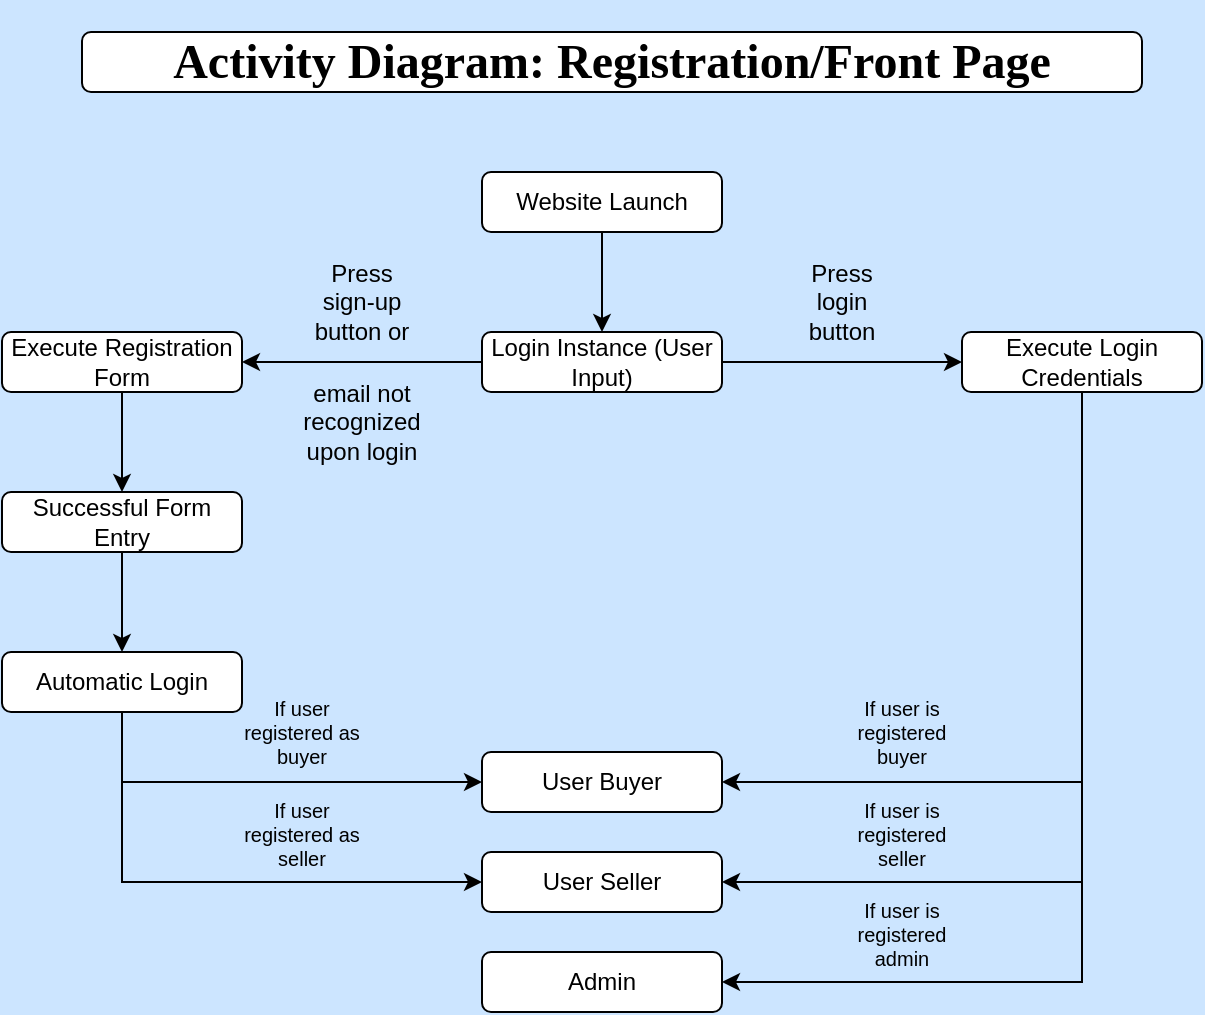 <mxfile version="23.1.5" type="google">
  <diagram name="Page-1" id="G4O3pw8mz-HCcEDm6bKv">
    <mxGraphModel grid="1" page="1" gridSize="10" guides="1" tooltips="1" connect="1" arrows="1" fold="1" pageScale="1" pageWidth="850" pageHeight="1100" background="#CCE5FF" math="0" shadow="0">
      <root>
        <mxCell id="0" />
        <mxCell id="1" parent="0" />
        <mxCell id="jNIEVBM6Wmnlz1BXS3UX-2" value="&lt;h1&gt;Activity Diagram: Registration/Front Page&lt;/h1&gt;" style="rounded=1;whiteSpace=wrap;html=1;fontFamily=Times New Roman;" vertex="1" parent="1">
          <mxGeometry x="160" y="50" width="530" height="30" as="geometry" />
        </mxCell>
        <mxCell id="DaN8K4PUjE4WRRywFpbn-1" style="edgeStyle=orthogonalEdgeStyle;rounded=0;orthogonalLoop=1;jettySize=auto;html=1;exitX=0.5;exitY=1;exitDx=0;exitDy=0;entryX=0.5;entryY=0;entryDx=0;entryDy=0;" edge="1" parent="1" source="jNIEVBM6Wmnlz1BXS3UX-3" target="jNIEVBM6Wmnlz1BXS3UX-4">
          <mxGeometry relative="1" as="geometry" />
        </mxCell>
        <mxCell id="jNIEVBM6Wmnlz1BXS3UX-3" value="Website Launch" style="rounded=1;whiteSpace=wrap;html=1;" vertex="1" parent="1">
          <mxGeometry x="360" y="120" width="120" height="30" as="geometry" />
        </mxCell>
        <mxCell id="DaN8K4PUjE4WRRywFpbn-2" style="edgeStyle=orthogonalEdgeStyle;rounded=0;orthogonalLoop=1;jettySize=auto;html=1;exitX=1;exitY=0.5;exitDx=0;exitDy=0;entryX=0;entryY=0.5;entryDx=0;entryDy=0;" edge="1" parent="1" source="jNIEVBM6Wmnlz1BXS3UX-4" target="jNIEVBM6Wmnlz1BXS3UX-7">
          <mxGeometry relative="1" as="geometry" />
        </mxCell>
        <mxCell id="DaN8K4PUjE4WRRywFpbn-3" style="edgeStyle=orthogonalEdgeStyle;rounded=0;orthogonalLoop=1;jettySize=auto;html=1;exitX=0;exitY=0.5;exitDx=0;exitDy=0;entryX=1;entryY=0.5;entryDx=0;entryDy=0;" edge="1" parent="1" source="jNIEVBM6Wmnlz1BXS3UX-4" target="jNIEVBM6Wmnlz1BXS3UX-6">
          <mxGeometry relative="1" as="geometry" />
        </mxCell>
        <mxCell id="jNIEVBM6Wmnlz1BXS3UX-4" value="Login Instance (User Input)" style="rounded=1;whiteSpace=wrap;html=1;" vertex="1" parent="1">
          <mxGeometry x="360" y="200" width="120" height="30" as="geometry" />
        </mxCell>
        <mxCell id="DaN8K4PUjE4WRRywFpbn-4" style="edgeStyle=orthogonalEdgeStyle;rounded=0;orthogonalLoop=1;jettySize=auto;html=1;exitX=0.5;exitY=1;exitDx=0;exitDy=0;entryX=0.5;entryY=0;entryDx=0;entryDy=0;" edge="1" parent="1" source="jNIEVBM6Wmnlz1BXS3UX-6" target="HwOnpyn5BcN7FP6Mbuu5-13">
          <mxGeometry relative="1" as="geometry" />
        </mxCell>
        <mxCell id="jNIEVBM6Wmnlz1BXS3UX-6" value="Execute Registration Form" style="rounded=1;whiteSpace=wrap;html=1;" vertex="1" parent="1">
          <mxGeometry x="120" y="200" width="120" height="30" as="geometry" />
        </mxCell>
        <mxCell id="DaN8K4PUjE4WRRywFpbn-8" style="edgeStyle=orthogonalEdgeStyle;rounded=0;orthogonalLoop=1;jettySize=auto;html=1;exitX=0.5;exitY=1;exitDx=0;exitDy=0;entryX=1;entryY=0.5;entryDx=0;entryDy=0;" edge="1" parent="1" source="jNIEVBM6Wmnlz1BXS3UX-7" target="HwOnpyn5BcN7FP6Mbuu5-17">
          <mxGeometry relative="1" as="geometry" />
        </mxCell>
        <mxCell id="DaN8K4PUjE4WRRywFpbn-9" style="edgeStyle=orthogonalEdgeStyle;rounded=0;orthogonalLoop=1;jettySize=auto;html=1;exitX=0.5;exitY=1;exitDx=0;exitDy=0;entryX=1;entryY=0.5;entryDx=0;entryDy=0;" edge="1" parent="1" source="jNIEVBM6Wmnlz1BXS3UX-7" target="HwOnpyn5BcN7FP6Mbuu5-18">
          <mxGeometry relative="1" as="geometry" />
        </mxCell>
        <mxCell id="DaN8K4PUjE4WRRywFpbn-10" style="edgeStyle=orthogonalEdgeStyle;rounded=0;orthogonalLoop=1;jettySize=auto;html=1;exitX=0.5;exitY=1;exitDx=0;exitDy=0;entryX=1;entryY=0.5;entryDx=0;entryDy=0;" edge="1" parent="1" source="jNIEVBM6Wmnlz1BXS3UX-7" target="HwOnpyn5BcN7FP6Mbuu5-19">
          <mxGeometry relative="1" as="geometry" />
        </mxCell>
        <mxCell id="jNIEVBM6Wmnlz1BXS3UX-7" value="Execute Login Credentials" style="rounded=1;whiteSpace=wrap;html=1;" vertex="1" parent="1">
          <mxGeometry x="600" y="200" width="120" height="30" as="geometry" />
        </mxCell>
        <mxCell id="HwOnpyn5BcN7FP6Mbuu5-3" value="Press sign-up button or" style="text;html=1;align=center;verticalAlign=middle;whiteSpace=wrap;rounded=0;" vertex="1" parent="1">
          <mxGeometry x="270" y="170" width="60" height="30" as="geometry" />
        </mxCell>
        <mxCell id="HwOnpyn5BcN7FP6Mbuu5-4" value="email not recognized upon login" style="text;html=1;align=center;verticalAlign=middle;whiteSpace=wrap;rounded=0;" vertex="1" parent="1">
          <mxGeometry x="270" y="230" width="60" height="30" as="geometry" />
        </mxCell>
        <mxCell id="HwOnpyn5BcN7FP6Mbuu5-9" value="Press login button" style="text;html=1;align=center;verticalAlign=middle;whiteSpace=wrap;rounded=0;" vertex="1" parent="1">
          <mxGeometry x="510" y="170" width="60" height="30" as="geometry" />
        </mxCell>
        <mxCell id="DaN8K4PUjE4WRRywFpbn-5" style="edgeStyle=orthogonalEdgeStyle;rounded=0;orthogonalLoop=1;jettySize=auto;html=1;exitX=0.5;exitY=1;exitDx=0;exitDy=0;entryX=0.5;entryY=0;entryDx=0;entryDy=0;" edge="1" parent="1" source="HwOnpyn5BcN7FP6Mbuu5-13" target="HwOnpyn5BcN7FP6Mbuu5-15">
          <mxGeometry relative="1" as="geometry" />
        </mxCell>
        <mxCell id="HwOnpyn5BcN7FP6Mbuu5-13" value="Successful Form Entry" style="rounded=1;whiteSpace=wrap;html=1;" vertex="1" parent="1">
          <mxGeometry x="120" y="280" width="120" height="30" as="geometry" />
        </mxCell>
        <mxCell id="DaN8K4PUjE4WRRywFpbn-6" style="edgeStyle=orthogonalEdgeStyle;rounded=0;orthogonalLoop=1;jettySize=auto;html=1;exitX=0.5;exitY=1;exitDx=0;exitDy=0;entryX=0;entryY=0.5;entryDx=0;entryDy=0;" edge="1" parent="1" source="HwOnpyn5BcN7FP6Mbuu5-15" target="HwOnpyn5BcN7FP6Mbuu5-17">
          <mxGeometry relative="1" as="geometry" />
        </mxCell>
        <mxCell id="DaN8K4PUjE4WRRywFpbn-7" style="edgeStyle=orthogonalEdgeStyle;rounded=0;orthogonalLoop=1;jettySize=auto;html=1;exitX=0.5;exitY=1;exitDx=0;exitDy=0;entryX=0;entryY=0.5;entryDx=0;entryDy=0;" edge="1" parent="1" source="HwOnpyn5BcN7FP6Mbuu5-15" target="HwOnpyn5BcN7FP6Mbuu5-18">
          <mxGeometry relative="1" as="geometry" />
        </mxCell>
        <mxCell id="HwOnpyn5BcN7FP6Mbuu5-15" value="Automatic Login" style="rounded=1;whiteSpace=wrap;html=1;" vertex="1" parent="1">
          <mxGeometry x="120" y="360" width="120" height="30" as="geometry" />
        </mxCell>
        <mxCell id="HwOnpyn5BcN7FP6Mbuu5-17" value="User Buyer" style="rounded=1;whiteSpace=wrap;html=1;" vertex="1" parent="1">
          <mxGeometry x="360" y="410" width="120" height="30" as="geometry" />
        </mxCell>
        <mxCell id="HwOnpyn5BcN7FP6Mbuu5-18" value="User Seller" style="rounded=1;whiteSpace=wrap;html=1;" vertex="1" parent="1">
          <mxGeometry x="360" y="460" width="120" height="30" as="geometry" />
        </mxCell>
        <mxCell id="HwOnpyn5BcN7FP6Mbuu5-19" value="Admin" style="rounded=1;whiteSpace=wrap;html=1;" vertex="1" parent="1">
          <mxGeometry x="360" y="510" width="120" height="30" as="geometry" />
        </mxCell>
        <mxCell id="HwOnpyn5BcN7FP6Mbuu5-24" value="If user is registered buyer" style="text;html=1;align=center;verticalAlign=middle;whiteSpace=wrap;rounded=0;fontSize=10;" vertex="1" parent="1">
          <mxGeometry x="540" y="385" width="60" height="30" as="geometry" />
        </mxCell>
        <mxCell id="HwOnpyn5BcN7FP6Mbuu5-26" value="If user is registered seller" style="text;html=1;align=center;verticalAlign=middle;whiteSpace=wrap;rounded=0;fontSize=10;" vertex="1" parent="1">
          <mxGeometry x="540" y="436" width="60" height="30" as="geometry" />
        </mxCell>
        <mxCell id="HwOnpyn5BcN7FP6Mbuu5-27" value="If user is registered admin" style="text;html=1;align=center;verticalAlign=middle;whiteSpace=wrap;rounded=0;fontSize=10;" vertex="1" parent="1">
          <mxGeometry x="540" y="486" width="60" height="30" as="geometry" />
        </mxCell>
        <mxCell id="HwOnpyn5BcN7FP6Mbuu5-28" value="If user registered as buyer" style="text;html=1;align=center;verticalAlign=middle;whiteSpace=wrap;rounded=0;fontSize=10;" vertex="1" parent="1">
          <mxGeometry x="240" y="385" width="60" height="30" as="geometry" />
        </mxCell>
        <mxCell id="HwOnpyn5BcN7FP6Mbuu5-29" value="If user registered as seller" style="text;html=1;align=center;verticalAlign=middle;whiteSpace=wrap;rounded=0;fontSize=10;" vertex="1" parent="1">
          <mxGeometry x="240" y="436" width="60" height="30" as="geometry" />
        </mxCell>
      </root>
    </mxGraphModel>
  </diagram>
</mxfile>
